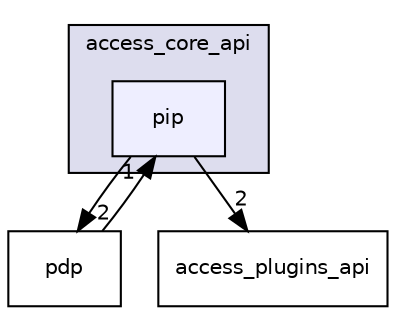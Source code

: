 digraph "access_core_api/pip" {
  compound=true
  node [ fontsize="10", fontname="Helvetica"];
  edge [ labelfontsize="10", labelfontname="Helvetica"];
  subgraph clusterdir_7e4dab425606acec96969abf19ab4dc9 {
    graph [ bgcolor="#ddddee", pencolor="black", label="access_core_api" fontname="Helvetica", fontsize="10", URL="dir_7e4dab425606acec96969abf19ab4dc9.html"]
  dir_1d9cf8c712780d98e5bc000899d3e952 [shape=box, label="pip", style="filled", fillcolor="#eeeeff", pencolor="black", URL="dir_1d9cf8c712780d98e5bc000899d3e952.html"];
  }
  dir_0ed7280cc5d19de21268b81ddec224fe [shape=box label="pdp" URL="dir_0ed7280cc5d19de21268b81ddec224fe.html"];
  dir_6aca27a592d18eeff8ec598209838acf [shape=box label="access_plugins_api" URL="dir_6aca27a592d18eeff8ec598209838acf.html"];
  dir_0ed7280cc5d19de21268b81ddec224fe->dir_1d9cf8c712780d98e5bc000899d3e952 [headlabel="1", labeldistance=1.5 headhref="dir_000010_000012.html"];
  dir_1d9cf8c712780d98e5bc000899d3e952->dir_0ed7280cc5d19de21268b81ddec224fe [headlabel="2", labeldistance=1.5 headhref="dir_000012_000010.html"];
  dir_1d9cf8c712780d98e5bc000899d3e952->dir_6aca27a592d18eeff8ec598209838acf [headlabel="2", labeldistance=1.5 headhref="dir_000012_000013.html"];
}
